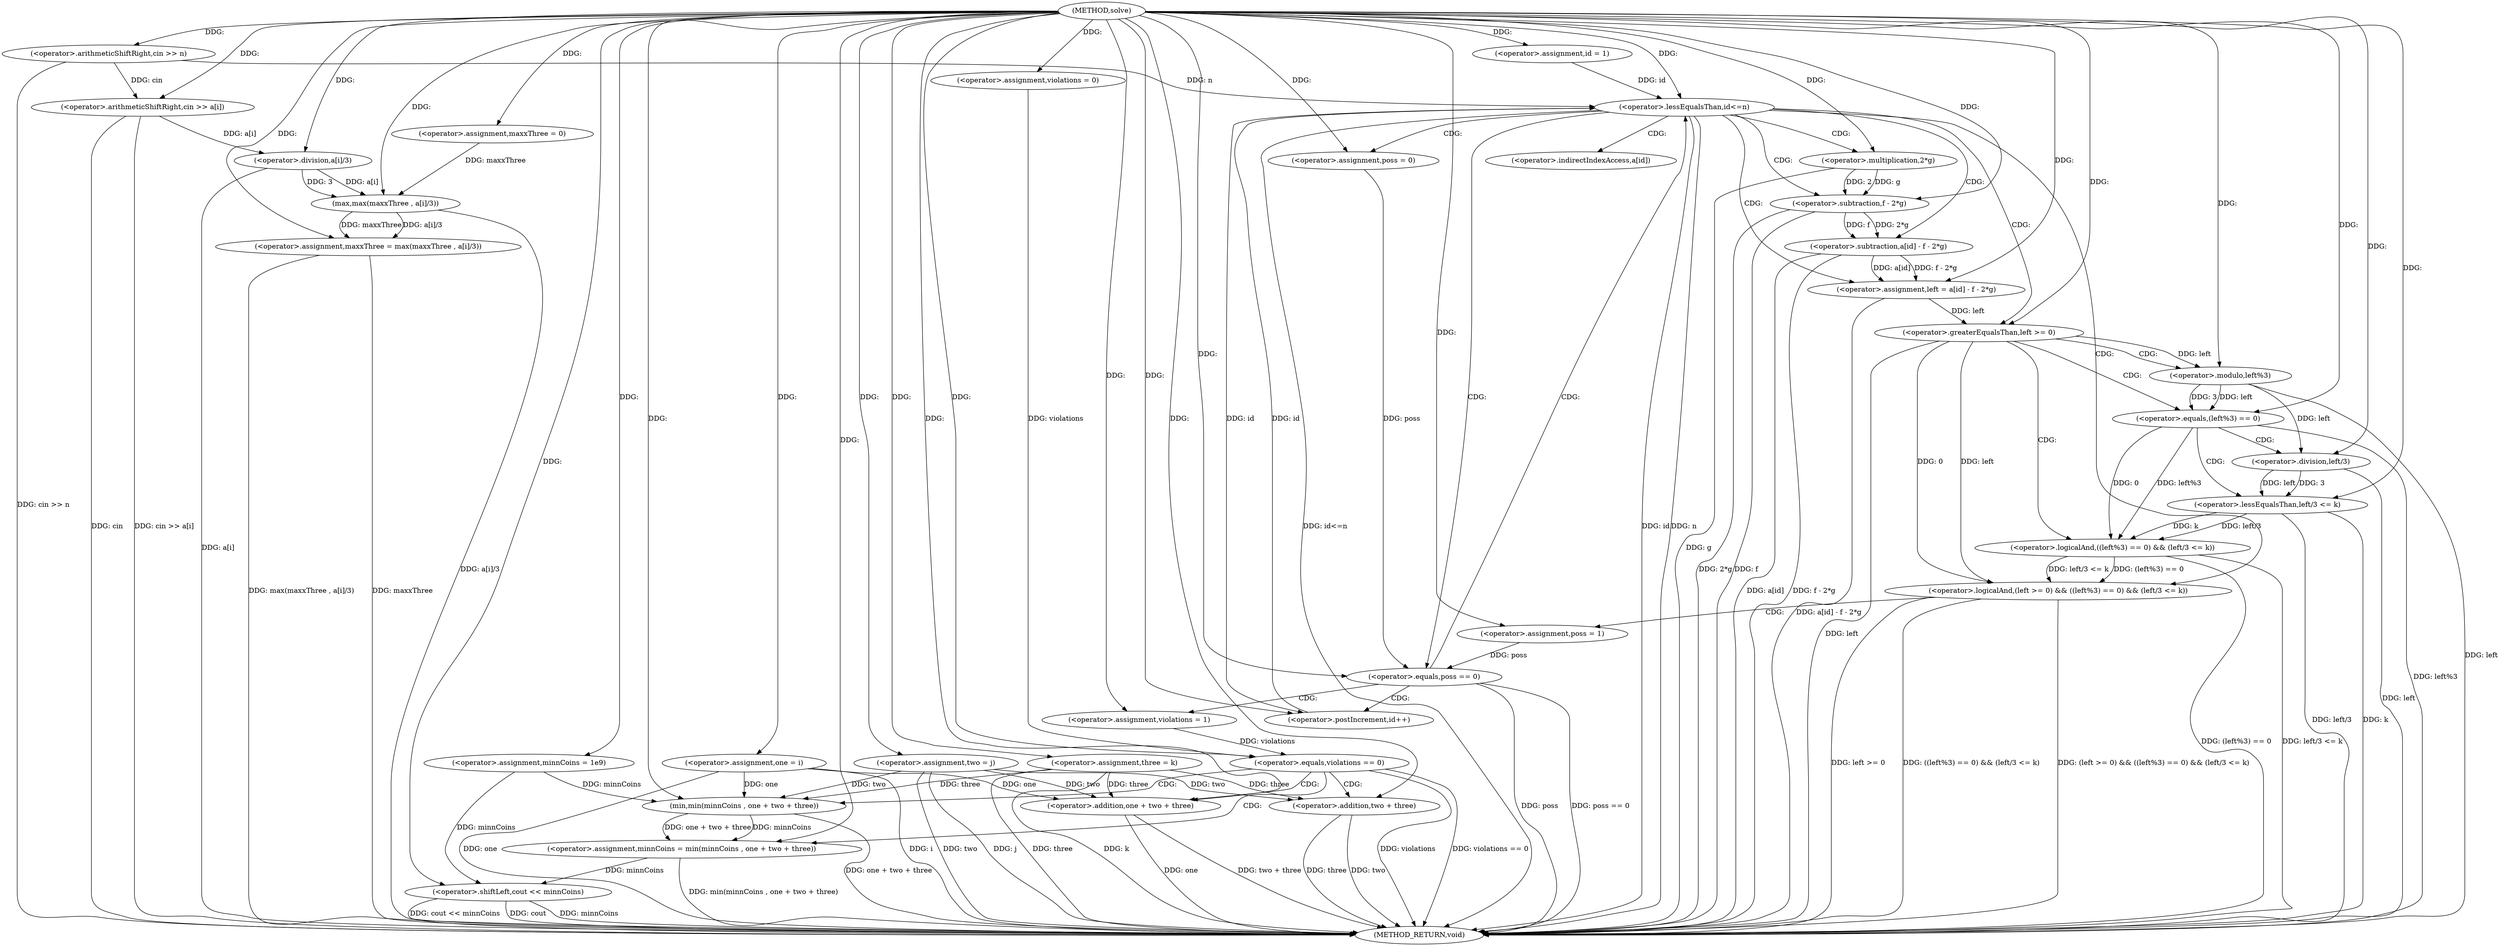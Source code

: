 digraph "solve" {  
"1000103" [label = "(METHOD,solve)" ]
"1000228" [label = "(METHOD_RETURN,void)" ]
"1000107" [label = "(<operator>.arithmeticShiftRight,cin >> n)" ]
"1000112" [label = "(<operator>.assignment,maxxThree = 0)" ]
"1000131" [label = "(<operator>.assignment,minnCoins = 1e9)" ]
"1000225" [label = "(<operator>.shiftLeft,cout << minnCoins)" ]
"1000116" [label = "(<operator>.arithmeticShiftRight,cin >> a[i])" ]
"1000121" [label = "(<operator>.assignment,maxxThree = max(maxxThree , a[i]/3))" ]
"1000123" [label = "(max,max(maxxThree , a[i]/3))" ]
"1000138" [label = "(<operator>.assignment,one = i)" ]
"1000142" [label = "(<operator>.assignment,two = j)" ]
"1000146" [label = "(<operator>.assignment,three = k)" ]
"1000150" [label = "(<operator>.assignment,violations = 0)" ]
"1000125" [label = "(<operator>.division,a[i]/3)" ]
"1000155" [label = "(<operator>.assignment,id = 1)" ]
"1000158" [label = "(<operator>.lessEqualsThan,id<=n)" ]
"1000161" [label = "(<operator>.postIncrement,id++)" ]
"1000212" [label = "(<operator>.equals,violations == 0)" ]
"1000165" [label = "(<operator>.assignment,poss = 0)" ]
"1000216" [label = "(<operator>.assignment,minnCoins = min(minnCoins , one + two + three))" ]
"1000203" [label = "(<operator>.equals,poss == 0)" ]
"1000171" [label = "(<operator>.assignment,left = a[id] - f - 2*g)" ]
"1000207" [label = "(<operator>.assignment,violations = 1)" ]
"1000218" [label = "(min,min(minnCoins , one + two + three))" ]
"1000183" [label = "(<operator>.logicalAnd,(left >= 0) && ((left%3) == 0) && (left/3 <= k))" ]
"1000220" [label = "(<operator>.addition,one + two + three)" ]
"1000173" [label = "(<operator>.subtraction,a[id] - f - 2*g)" ]
"1000199" [label = "(<operator>.assignment,poss = 1)" ]
"1000222" [label = "(<operator>.addition,two + three)" ]
"1000177" [label = "(<operator>.subtraction,f - 2*g)" ]
"1000184" [label = "(<operator>.greaterEqualsThan,left >= 0)" ]
"1000187" [label = "(<operator>.logicalAnd,((left%3) == 0) && (left/3 <= k))" ]
"1000179" [label = "(<operator>.multiplication,2*g)" ]
"1000188" [label = "(<operator>.equals,(left%3) == 0)" ]
"1000193" [label = "(<operator>.lessEqualsThan,left/3 <= k)" ]
"1000189" [label = "(<operator>.modulo,left%3)" ]
"1000194" [label = "(<operator>.division,left/3)" ]
"1000174" [label = "(<operator>.indirectIndexAccess,a[id])" ]
  "1000107" -> "1000228"  [ label = "DDG: cin >> n"] 
  "1000116" -> "1000228"  [ label = "DDG: cin"] 
  "1000116" -> "1000228"  [ label = "DDG: cin >> a[i]"] 
  "1000121" -> "1000228"  [ label = "DDG: maxxThree"] 
  "1000125" -> "1000228"  [ label = "DDG: a[i]"] 
  "1000123" -> "1000228"  [ label = "DDG: a[i]/3"] 
  "1000121" -> "1000228"  [ label = "DDG: max(maxxThree , a[i]/3)"] 
  "1000138" -> "1000228"  [ label = "DDG: one"] 
  "1000138" -> "1000228"  [ label = "DDG: i"] 
  "1000142" -> "1000228"  [ label = "DDG: two"] 
  "1000146" -> "1000228"  [ label = "DDG: three"] 
  "1000146" -> "1000228"  [ label = "DDG: k"] 
  "1000158" -> "1000228"  [ label = "DDG: id"] 
  "1000158" -> "1000228"  [ label = "DDG: n"] 
  "1000158" -> "1000228"  [ label = "DDG: id<=n"] 
  "1000173" -> "1000228"  [ label = "DDG: a[id]"] 
  "1000177" -> "1000228"  [ label = "DDG: 2*g"] 
  "1000173" -> "1000228"  [ label = "DDG: f - 2*g"] 
  "1000171" -> "1000228"  [ label = "DDG: a[id] - f - 2*g"] 
  "1000184" -> "1000228"  [ label = "DDG: left"] 
  "1000183" -> "1000228"  [ label = "DDG: left >= 0"] 
  "1000189" -> "1000228"  [ label = "DDG: left"] 
  "1000188" -> "1000228"  [ label = "DDG: left%3"] 
  "1000187" -> "1000228"  [ label = "DDG: (left%3) == 0"] 
  "1000194" -> "1000228"  [ label = "DDG: left"] 
  "1000193" -> "1000228"  [ label = "DDG: left/3"] 
  "1000193" -> "1000228"  [ label = "DDG: k"] 
  "1000187" -> "1000228"  [ label = "DDG: left/3 <= k"] 
  "1000183" -> "1000228"  [ label = "DDG: ((left%3) == 0) && (left/3 <= k)"] 
  "1000183" -> "1000228"  [ label = "DDG: (left >= 0) && ((left%3) == 0) && (left/3 <= k)"] 
  "1000203" -> "1000228"  [ label = "DDG: poss"] 
  "1000203" -> "1000228"  [ label = "DDG: poss == 0"] 
  "1000212" -> "1000228"  [ label = "DDG: violations"] 
  "1000212" -> "1000228"  [ label = "DDG: violations == 0"] 
  "1000220" -> "1000228"  [ label = "DDG: one"] 
  "1000222" -> "1000228"  [ label = "DDG: two"] 
  "1000222" -> "1000228"  [ label = "DDG: three"] 
  "1000220" -> "1000228"  [ label = "DDG: two + three"] 
  "1000218" -> "1000228"  [ label = "DDG: one + two + three"] 
  "1000216" -> "1000228"  [ label = "DDG: min(minnCoins , one + two + three)"] 
  "1000225" -> "1000228"  [ label = "DDG: minnCoins"] 
  "1000225" -> "1000228"  [ label = "DDG: cout << minnCoins"] 
  "1000142" -> "1000228"  [ label = "DDG: j"] 
  "1000179" -> "1000228"  [ label = "DDG: g"] 
  "1000177" -> "1000228"  [ label = "DDG: f"] 
  "1000225" -> "1000228"  [ label = "DDG: cout"] 
  "1000103" -> "1000112"  [ label = "DDG: "] 
  "1000103" -> "1000131"  [ label = "DDG: "] 
  "1000103" -> "1000107"  [ label = "DDG: "] 
  "1000123" -> "1000121"  [ label = "DDG: maxxThree"] 
  "1000123" -> "1000121"  [ label = "DDG: a[i]/3"] 
  "1000103" -> "1000225"  [ label = "DDG: "] 
  "1000131" -> "1000225"  [ label = "DDG: minnCoins"] 
  "1000216" -> "1000225"  [ label = "DDG: minnCoins"] 
  "1000107" -> "1000116"  [ label = "DDG: cin"] 
  "1000103" -> "1000116"  [ label = "DDG: "] 
  "1000103" -> "1000121"  [ label = "DDG: "] 
  "1000112" -> "1000123"  [ label = "DDG: maxxThree"] 
  "1000103" -> "1000123"  [ label = "DDG: "] 
  "1000125" -> "1000123"  [ label = "DDG: 3"] 
  "1000125" -> "1000123"  [ label = "DDG: a[i]"] 
  "1000103" -> "1000138"  [ label = "DDG: "] 
  "1000103" -> "1000142"  [ label = "DDG: "] 
  "1000103" -> "1000146"  [ label = "DDG: "] 
  "1000103" -> "1000150"  [ label = "DDG: "] 
  "1000116" -> "1000125"  [ label = "DDG: a[i]"] 
  "1000103" -> "1000125"  [ label = "DDG: "] 
  "1000103" -> "1000155"  [ label = "DDG: "] 
  "1000155" -> "1000158"  [ label = "DDG: id"] 
  "1000161" -> "1000158"  [ label = "DDG: id"] 
  "1000103" -> "1000158"  [ label = "DDG: "] 
  "1000107" -> "1000158"  [ label = "DDG: n"] 
  "1000158" -> "1000161"  [ label = "DDG: id"] 
  "1000103" -> "1000161"  [ label = "DDG: "] 
  "1000103" -> "1000165"  [ label = "DDG: "] 
  "1000150" -> "1000212"  [ label = "DDG: violations"] 
  "1000207" -> "1000212"  [ label = "DDG: violations"] 
  "1000103" -> "1000212"  [ label = "DDG: "] 
  "1000218" -> "1000216"  [ label = "DDG: one + two + three"] 
  "1000218" -> "1000216"  [ label = "DDG: minnCoins"] 
  "1000103" -> "1000216"  [ label = "DDG: "] 
  "1000173" -> "1000171"  [ label = "DDG: a[id]"] 
  "1000173" -> "1000171"  [ label = "DDG: f - 2*g"] 
  "1000165" -> "1000203"  [ label = "DDG: poss"] 
  "1000199" -> "1000203"  [ label = "DDG: poss"] 
  "1000103" -> "1000203"  [ label = "DDG: "] 
  "1000103" -> "1000207"  [ label = "DDG: "] 
  "1000131" -> "1000218"  [ label = "DDG: minnCoins"] 
  "1000103" -> "1000218"  [ label = "DDG: "] 
  "1000142" -> "1000218"  [ label = "DDG: two"] 
  "1000146" -> "1000218"  [ label = "DDG: three"] 
  "1000138" -> "1000218"  [ label = "DDG: one"] 
  "1000103" -> "1000171"  [ label = "DDG: "] 
  "1000138" -> "1000220"  [ label = "DDG: one"] 
  "1000103" -> "1000220"  [ label = "DDG: "] 
  "1000142" -> "1000220"  [ label = "DDG: two"] 
  "1000146" -> "1000220"  [ label = "DDG: three"] 
  "1000177" -> "1000173"  [ label = "DDG: 2*g"] 
  "1000177" -> "1000173"  [ label = "DDG: f"] 
  "1000184" -> "1000183"  [ label = "DDG: 0"] 
  "1000184" -> "1000183"  [ label = "DDG: left"] 
  "1000187" -> "1000183"  [ label = "DDG: (left%3) == 0"] 
  "1000187" -> "1000183"  [ label = "DDG: left/3 <= k"] 
  "1000103" -> "1000199"  [ label = "DDG: "] 
  "1000142" -> "1000222"  [ label = "DDG: two"] 
  "1000103" -> "1000222"  [ label = "DDG: "] 
  "1000146" -> "1000222"  [ label = "DDG: three"] 
  "1000103" -> "1000177"  [ label = "DDG: "] 
  "1000179" -> "1000177"  [ label = "DDG: 2"] 
  "1000179" -> "1000177"  [ label = "DDG: g"] 
  "1000171" -> "1000184"  [ label = "DDG: left"] 
  "1000103" -> "1000184"  [ label = "DDG: "] 
  "1000188" -> "1000187"  [ label = "DDG: 0"] 
  "1000188" -> "1000187"  [ label = "DDG: left%3"] 
  "1000193" -> "1000187"  [ label = "DDG: k"] 
  "1000193" -> "1000187"  [ label = "DDG: left/3"] 
  "1000103" -> "1000179"  [ label = "DDG: "] 
  "1000189" -> "1000188"  [ label = "DDG: 3"] 
  "1000189" -> "1000188"  [ label = "DDG: left"] 
  "1000103" -> "1000188"  [ label = "DDG: "] 
  "1000194" -> "1000193"  [ label = "DDG: left"] 
  "1000194" -> "1000193"  [ label = "DDG: 3"] 
  "1000103" -> "1000193"  [ label = "DDG: "] 
  "1000184" -> "1000189"  [ label = "DDG: left"] 
  "1000103" -> "1000189"  [ label = "DDG: "] 
  "1000189" -> "1000194"  [ label = "DDG: left"] 
  "1000103" -> "1000194"  [ label = "DDG: "] 
  "1000158" -> "1000174"  [ label = "CDG: "] 
  "1000158" -> "1000183"  [ label = "CDG: "] 
  "1000158" -> "1000165"  [ label = "CDG: "] 
  "1000158" -> "1000203"  [ label = "CDG: "] 
  "1000158" -> "1000173"  [ label = "CDG: "] 
  "1000158" -> "1000171"  [ label = "CDG: "] 
  "1000158" -> "1000179"  [ label = "CDG: "] 
  "1000158" -> "1000184"  [ label = "CDG: "] 
  "1000158" -> "1000177"  [ label = "CDG: "] 
  "1000212" -> "1000216"  [ label = "CDG: "] 
  "1000212" -> "1000222"  [ label = "CDG: "] 
  "1000212" -> "1000220"  [ label = "CDG: "] 
  "1000212" -> "1000218"  [ label = "CDG: "] 
  "1000203" -> "1000161"  [ label = "CDG: "] 
  "1000203" -> "1000207"  [ label = "CDG: "] 
  "1000203" -> "1000158"  [ label = "CDG: "] 
  "1000183" -> "1000199"  [ label = "CDG: "] 
  "1000184" -> "1000189"  [ label = "CDG: "] 
  "1000184" -> "1000188"  [ label = "CDG: "] 
  "1000184" -> "1000187"  [ label = "CDG: "] 
  "1000188" -> "1000193"  [ label = "CDG: "] 
  "1000188" -> "1000194"  [ label = "CDG: "] 
}
